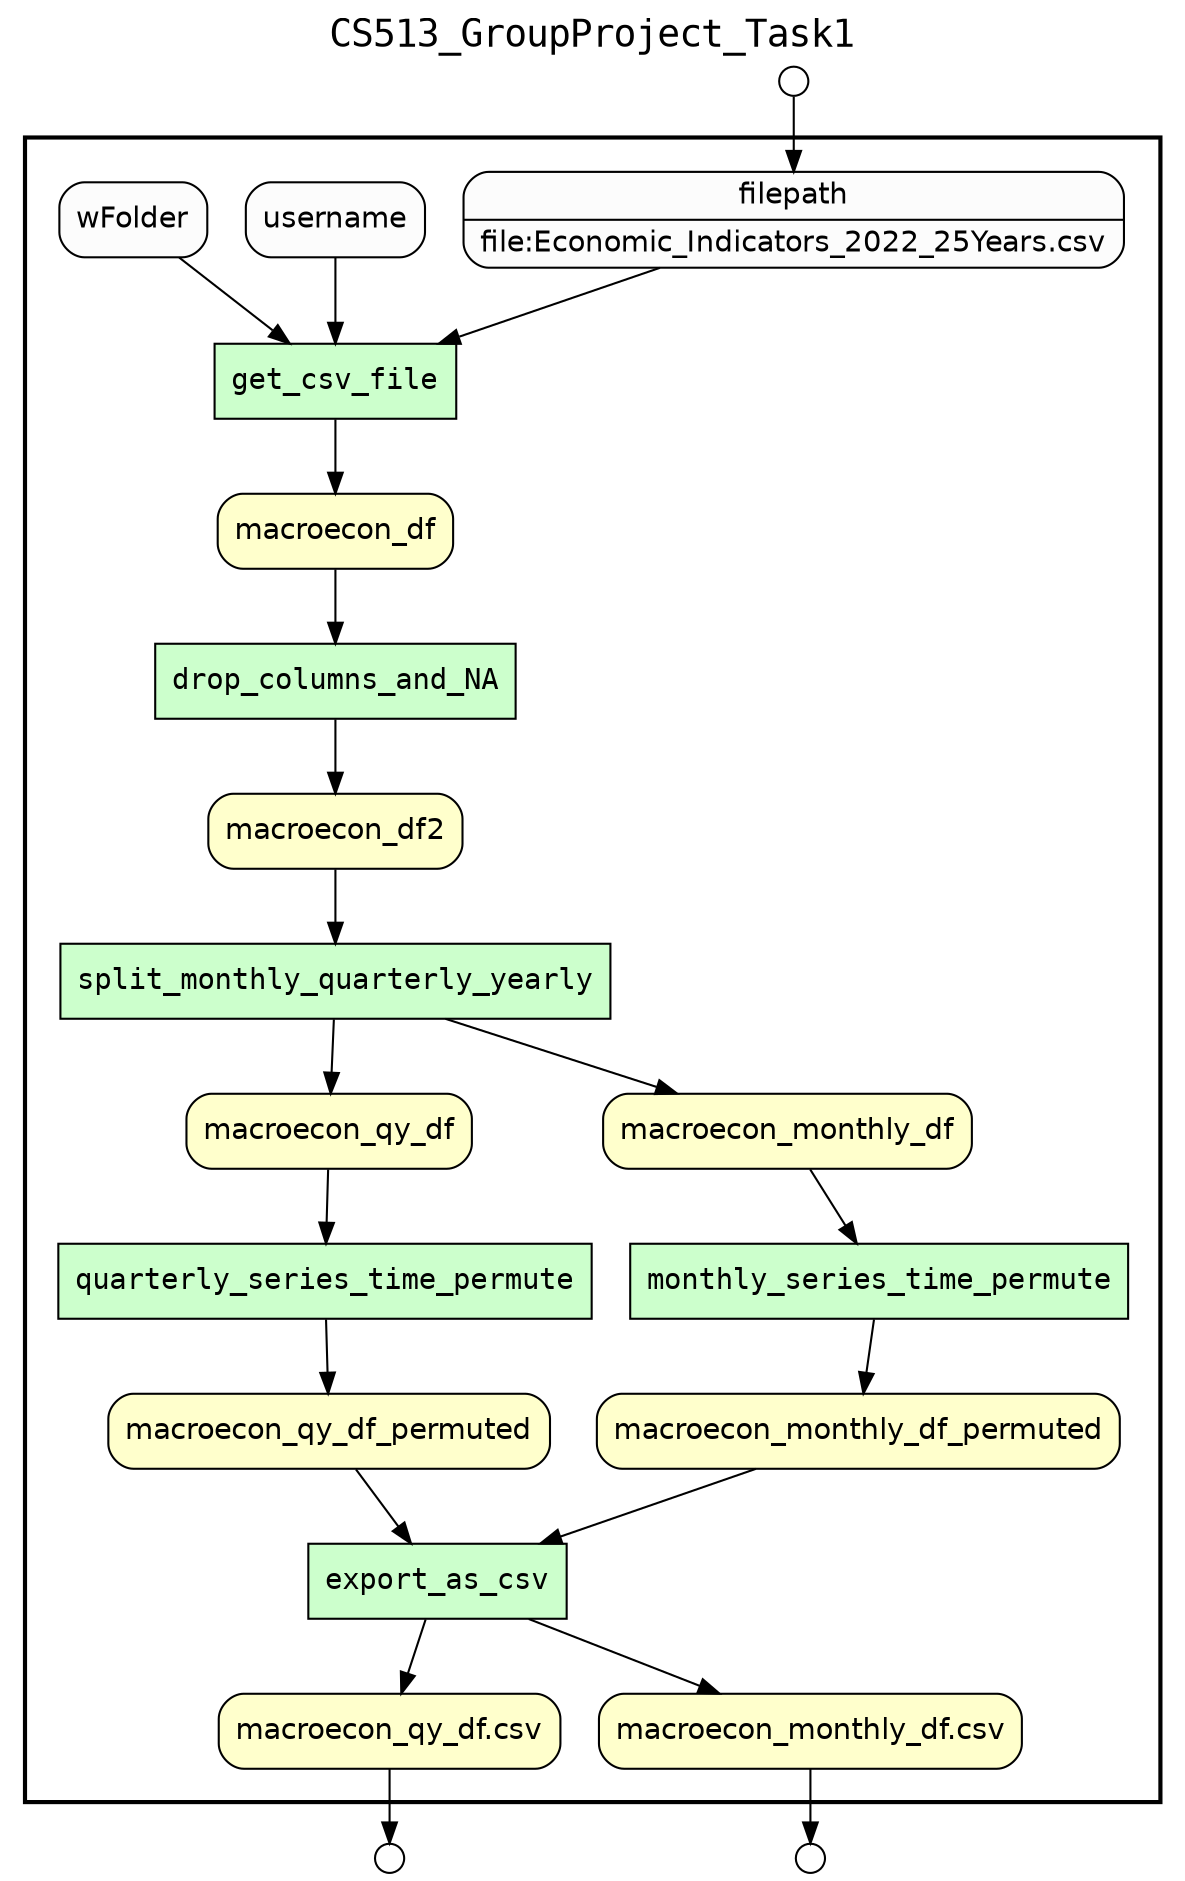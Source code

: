 digraph Workflow {
rankdir=TB
fontname=Courier; fontsize=18; labelloc=t
label=CS513_GroupProject_Task1
subgraph cluster_workflow_box_outer { label=""; color=black; penwidth=2
subgraph cluster_workflow_box_inner { label=""; color=white
node[shape=box style=filled fillcolor="#CCFFCC" peripheries=1 fontname=Courier]
get_csv_file
drop_columns_and_NA
split_monthly_quarterly_yearly
quarterly_series_time_permute
monthly_series_time_permute
export_as_csv
node[shape=box style="rounded,filled" fillcolor="#FFFFCC" peripheries=1 fontname=Helvetica]
"macroecon_qy_df.csv"
"macroecon_monthly_df.csv"
macroecon_df
macroecon_df2
macroecon_qy_df
macroecon_monthly_df
macroecon_qy_df_permuted
macroecon_monthly_df_permuted
node[shape=box style="rounded,filled" fillcolor="#FCFCFC" peripheries=1 fontname=Helvetica]
filepath [shape=record rankdir=LR label="{<f0> filepath |<f1> file\:Economic_Indicators_2022_25Years.csv}"];
get_csv_file -> macroecon_df
username -> get_csv_file
wFolder -> get_csv_file
filepath -> get_csv_file
drop_columns_and_NA -> macroecon_df2
macroecon_df -> drop_columns_and_NA
split_monthly_quarterly_yearly -> macroecon_qy_df
split_monthly_quarterly_yearly -> macroecon_monthly_df
macroecon_df2 -> split_monthly_quarterly_yearly
quarterly_series_time_permute -> macroecon_qy_df_permuted
macroecon_qy_df -> quarterly_series_time_permute
monthly_series_time_permute -> macroecon_monthly_df_permuted
macroecon_monthly_df -> monthly_series_time_permute
export_as_csv -> "macroecon_qy_df.csv"
export_as_csv -> "macroecon_monthly_df.csv"
macroecon_qy_df_permuted -> export_as_csv
macroecon_monthly_df_permuted -> export_as_csv
}}
node[shape=circle style="rounded,filled" fillcolor="#FFFFFF" peripheries=1 fontname=Helvetica width=0.2]
filepath_input_port [label=""]
node[shape=circle style="rounded,filled" fillcolor="#FFFFFF" peripheries=1 fontname=Helvetica width=0.2]
"macroecon_qy_df.csv_output_port" [label=""]
"macroecon_monthly_df.csv_output_port" [label=""]
filepath_input_port -> filepath
"macroecon_qy_df.csv" -> "macroecon_qy_df.csv_output_port"
"macroecon_monthly_df.csv" -> "macroecon_monthly_df.csv_output_port"
}
